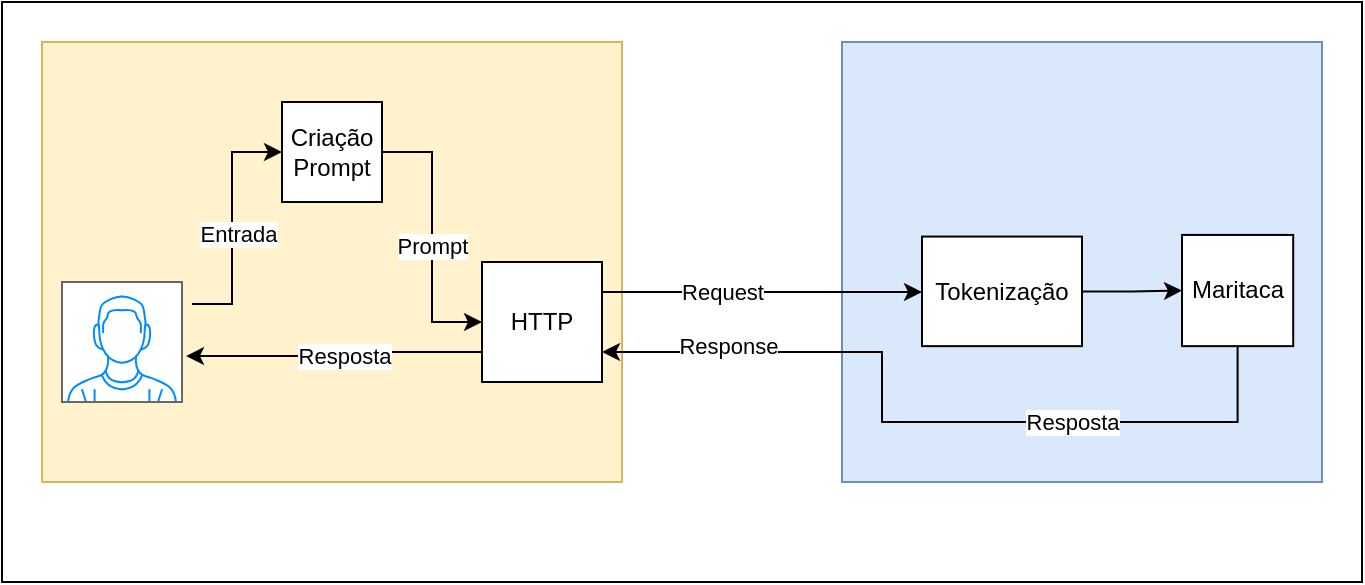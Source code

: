 <mxfile version="22.1.21" type="github">
  <diagram name="Page-1" id="NEDTkboUVGdU59jkcggU">
    <mxGraphModel dx="2074" dy="746" grid="1" gridSize="10" guides="1" tooltips="1" connect="1" arrows="1" fold="1" page="1" pageScale="1" pageWidth="850" pageHeight="1100" math="0" shadow="0">
      <root>
        <mxCell id="0" />
        <mxCell id="1" parent="0" />
        <mxCell id="WtMc5yFP38hJn6SFJYjm-99" value="" style="group" vertex="1" connectable="0" parent="1">
          <mxGeometry x="70" y="80" width="680" height="290" as="geometry" />
        </mxCell>
        <mxCell id="WtMc5yFP38hJn6SFJYjm-64" value="" style="rounded=0;whiteSpace=wrap;html=1;fillColor=none;" vertex="1" parent="WtMc5yFP38hJn6SFJYjm-99">
          <mxGeometry width="680" height="290" as="geometry" />
        </mxCell>
        <mxCell id="WtMc5yFP38hJn6SFJYjm-21" value="" style="group;fillColor=#fff2cc;strokeColor=#d6b656;verticalAlign=bottom;align=right;container=0;" vertex="1" connectable="0" parent="WtMc5yFP38hJn6SFJYjm-99">
          <mxGeometry x="20" y="20" width="290" height="220" as="geometry" />
        </mxCell>
        <mxCell id="WtMc5yFP38hJn6SFJYjm-22" value="" style="group;fillColor=#dae8fc;strokeColor=#6c8ebf;" vertex="1" connectable="0" parent="WtMc5yFP38hJn6SFJYjm-99">
          <mxGeometry x="420" y="20" width="240" height="220" as="geometry" />
        </mxCell>
        <mxCell id="WtMc5yFP38hJn6SFJYjm-52" value="" style="shape=image;verticalLabelPosition=bottom;labelBackgroundColor=default;verticalAlign=top;aspect=fixed;imageAspect=0;image=https://cdn-icons-png.flaticon.com/512/493/493805.png;" vertex="1" parent="WtMc5yFP38hJn6SFJYjm-99">
          <mxGeometry x="335" y="80" width="50" height="50" as="geometry" />
        </mxCell>
        <mxCell id="WtMc5yFP38hJn6SFJYjm-55" style="edgeStyle=orthogonalEdgeStyle;rounded=0;orthogonalLoop=1;jettySize=auto;html=1;exitX=1;exitY=0.25;exitDx=0;exitDy=0;" edge="1" parent="WtMc5yFP38hJn6SFJYjm-99" source="WtMc5yFP38hJn6SFJYjm-39">
          <mxGeometry relative="1" as="geometry">
            <mxPoint x="460" y="145" as="targetPoint" />
          </mxGeometry>
        </mxCell>
        <mxCell id="WtMc5yFP38hJn6SFJYjm-61" value="Request" style="edgeLabel;html=1;align=center;verticalAlign=middle;resizable=0;points=[];" vertex="1" connectable="0" parent="WtMc5yFP38hJn6SFJYjm-55">
          <mxGeometry x="-0.075" y="-1" relative="1" as="geometry">
            <mxPoint x="-14" y="-1" as="offset" />
          </mxGeometry>
        </mxCell>
        <mxCell id="WtMc5yFP38hJn6SFJYjm-26" value="Criação Prompt" style="whiteSpace=wrap;html=1;aspect=fixed;" vertex="1" parent="WtMc5yFP38hJn6SFJYjm-99">
          <mxGeometry x="140" y="50" width="50" height="50" as="geometry" />
        </mxCell>
        <mxCell id="WtMc5yFP38hJn6SFJYjm-46" style="edgeStyle=orthogonalEdgeStyle;rounded=0;orthogonalLoop=1;jettySize=auto;html=1;entryX=0;entryY=0.5;entryDx=0;entryDy=0;exitX=1.083;exitY=0.183;exitDx=0;exitDy=0;exitPerimeter=0;" edge="1" parent="WtMc5yFP38hJn6SFJYjm-99" source="WtMc5yFP38hJn6SFJYjm-30" target="WtMc5yFP38hJn6SFJYjm-26">
          <mxGeometry relative="1" as="geometry" />
        </mxCell>
        <mxCell id="WtMc5yFP38hJn6SFJYjm-49" value="Entrada" style="edgeLabel;html=1;align=center;verticalAlign=middle;resizable=0;points=[];" vertex="1" connectable="0" parent="WtMc5yFP38hJn6SFJYjm-46">
          <mxGeometry x="-0.086" y="-3" relative="1" as="geometry">
            <mxPoint as="offset" />
          </mxGeometry>
        </mxCell>
        <mxCell id="WtMc5yFP38hJn6SFJYjm-30" value="" style="verticalLabelPosition=bottom;shadow=0;dashed=0;align=center;html=1;verticalAlign=top;strokeWidth=1;shape=mxgraph.mockup.containers.userMale;strokeColor=none;strokeColor2=#008cff;fontFamily=Helvetica;fontSize=11;fontColor=default;" vertex="1" parent="WtMc5yFP38hJn6SFJYjm-99">
          <mxGeometry x="30" y="140" width="60" height="60" as="geometry" />
        </mxCell>
        <mxCell id="WtMc5yFP38hJn6SFJYjm-39" value="HTTP" style="whiteSpace=wrap;html=1;aspect=fixed;" vertex="1" parent="WtMc5yFP38hJn6SFJYjm-99">
          <mxGeometry x="240" y="130" width="60" height="60" as="geometry" />
        </mxCell>
        <mxCell id="WtMc5yFP38hJn6SFJYjm-44" style="edgeStyle=orthogonalEdgeStyle;rounded=0;orthogonalLoop=1;jettySize=auto;html=1;exitX=0;exitY=0.75;exitDx=0;exitDy=0;entryX=1.033;entryY=0.617;entryDx=0;entryDy=0;entryPerimeter=0;" edge="1" parent="WtMc5yFP38hJn6SFJYjm-99" source="WtMc5yFP38hJn6SFJYjm-39" target="WtMc5yFP38hJn6SFJYjm-30">
          <mxGeometry relative="1" as="geometry" />
        </mxCell>
        <mxCell id="WtMc5yFP38hJn6SFJYjm-51" value="Resposta" style="edgeLabel;html=1;align=center;verticalAlign=middle;resizable=0;points=[];" vertex="1" connectable="0" parent="WtMc5yFP38hJn6SFJYjm-44">
          <mxGeometry x="-0.079" y="2" relative="1" as="geometry">
            <mxPoint as="offset" />
          </mxGeometry>
        </mxCell>
        <mxCell id="WtMc5yFP38hJn6SFJYjm-53" value="" style="shape=image;verticalLabelPosition=bottom;labelBackgroundColor=default;verticalAlign=top;aspect=fixed;imageAspect=0;image=https://miro.medium.com/v2/resize:fit:512/1*dWlg8C46t_ZJ9P8rc-RyWg.png;" vertex="1" parent="WtMc5yFP38hJn6SFJYjm-99">
          <mxGeometry x="20" y="20" width="60" height="60" as="geometry" />
        </mxCell>
        <mxCell id="WtMc5yFP38hJn6SFJYjm-42" style="edgeStyle=orthogonalEdgeStyle;rounded=0;orthogonalLoop=1;jettySize=auto;html=1;entryX=0;entryY=0.5;entryDx=0;entryDy=0;" edge="1" parent="WtMc5yFP38hJn6SFJYjm-99" source="WtMc5yFP38hJn6SFJYjm-26" target="WtMc5yFP38hJn6SFJYjm-39">
          <mxGeometry relative="1" as="geometry" />
        </mxCell>
        <mxCell id="WtMc5yFP38hJn6SFJYjm-50" value="Prompt" style="edgeLabel;html=1;align=center;verticalAlign=middle;resizable=0;points=[];" vertex="1" connectable="0" parent="WtMc5yFP38hJn6SFJYjm-42">
          <mxGeometry x="0.067" relative="1" as="geometry">
            <mxPoint as="offset" />
          </mxGeometry>
        </mxCell>
        <mxCell id="WtMc5yFP38hJn6SFJYjm-65" value="" style="shape=image;verticalLabelPosition=bottom;labelBackgroundColor=default;verticalAlign=top;aspect=fixed;imageAspect=0;image=https://static.wixstatic.com/media/14728b_e7fc964c6b3c4a7682dbbda7897997e8~mv2.png/v1/fill/w_59,h_59,al_c,q_85,usm_0.66_1.00_0.01,enc_auto/mari1_edited.png;" vertex="1" parent="WtMc5yFP38hJn6SFJYjm-99">
          <mxGeometry x="430" y="30.0" width="59" height="59" as="geometry" />
        </mxCell>
        <mxCell id="WtMc5yFP38hJn6SFJYjm-95" style="edgeStyle=orthogonalEdgeStyle;rounded=0;orthogonalLoop=1;jettySize=auto;html=1;entryX=1;entryY=0.75;entryDx=0;entryDy=0;exitX=0.5;exitY=1;exitDx=0;exitDy=0;" edge="1" parent="WtMc5yFP38hJn6SFJYjm-99" source="WtMc5yFP38hJn6SFJYjm-36" target="WtMc5yFP38hJn6SFJYjm-39">
          <mxGeometry relative="1" as="geometry">
            <Array as="points">
              <mxPoint x="618" y="210" />
              <mxPoint x="440" y="210" />
              <mxPoint x="440" y="175" />
            </Array>
          </mxGeometry>
        </mxCell>
        <mxCell id="WtMc5yFP38hJn6SFJYjm-97" value="Response" style="edgeLabel;html=1;align=center;verticalAlign=middle;resizable=0;points=[];" vertex="1" connectable="0" parent="WtMc5yFP38hJn6SFJYjm-95">
          <mxGeometry x="0.639" y="1" relative="1" as="geometry">
            <mxPoint x="-8" y="-4" as="offset" />
          </mxGeometry>
        </mxCell>
        <mxCell id="WtMc5yFP38hJn6SFJYjm-98" value="Resposta" style="edgeLabel;html=1;align=center;verticalAlign=middle;resizable=0;points=[];" vertex="1" connectable="0" parent="WtMc5yFP38hJn6SFJYjm-95">
          <mxGeometry x="-0.384" relative="1" as="geometry">
            <mxPoint as="offset" />
          </mxGeometry>
        </mxCell>
        <mxCell id="WtMc5yFP38hJn6SFJYjm-36" value="Maritaca" style="whiteSpace=wrap;html=1;aspect=fixed;" vertex="1" parent="WtMc5yFP38hJn6SFJYjm-99">
          <mxGeometry x="590" y="116.465" width="55.604" height="55.604" as="geometry" />
        </mxCell>
        <mxCell id="WtMc5yFP38hJn6SFJYjm-96" value="" style="edgeStyle=orthogonalEdgeStyle;rounded=0;orthogonalLoop=1;jettySize=auto;html=1;" edge="1" parent="WtMc5yFP38hJn6SFJYjm-99" source="WtMc5yFP38hJn6SFJYjm-93" target="WtMc5yFP38hJn6SFJYjm-36">
          <mxGeometry relative="1" as="geometry" />
        </mxCell>
        <mxCell id="WtMc5yFP38hJn6SFJYjm-93" value="Tokenização" style="rounded=0;whiteSpace=wrap;html=1;" vertex="1" parent="WtMc5yFP38hJn6SFJYjm-99">
          <mxGeometry x="460" y="117.287" width="80" height="54.783" as="geometry" />
        </mxCell>
      </root>
    </mxGraphModel>
  </diagram>
</mxfile>
